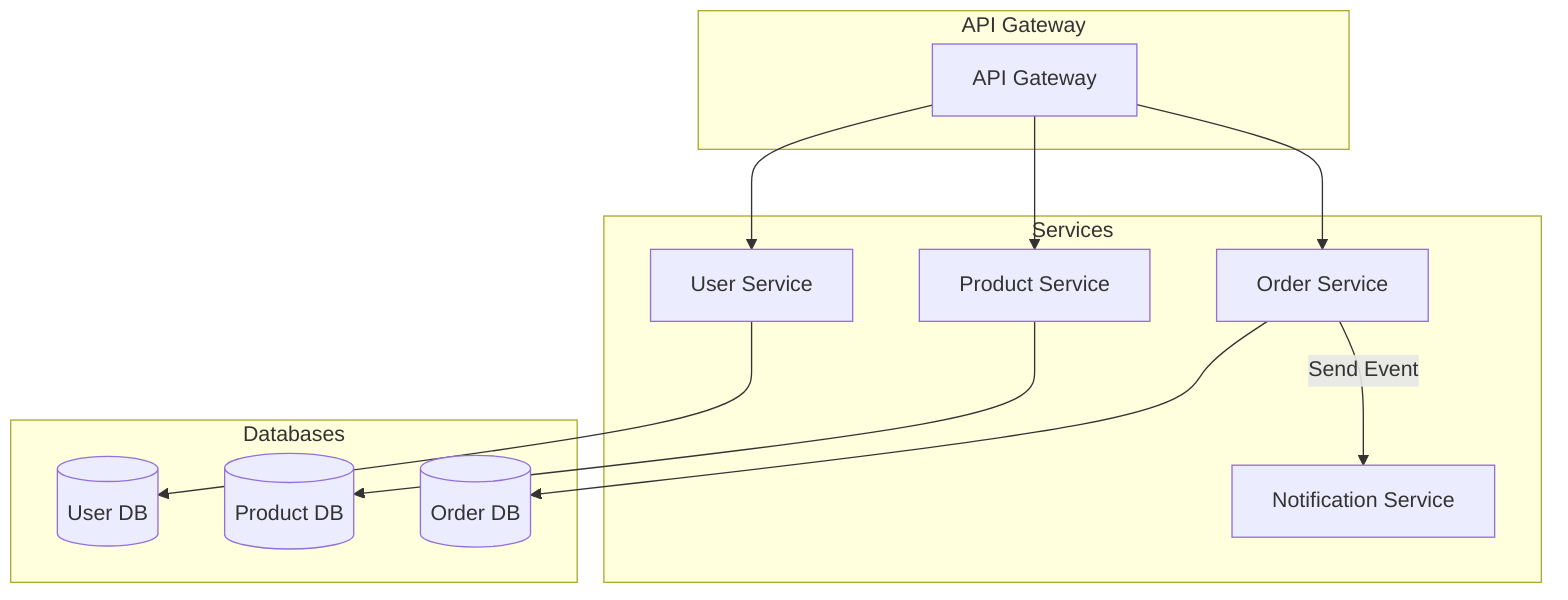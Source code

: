 graph TD
  subgraph API Gateway
    GATEWAY[API Gateway]
  end

  subgraph Services
    USER[User Service]
    PRODUCT[Product Service]
    ORDER[Order Service]
    NOTI[Notification Service]
  end

  subgraph Databases
    USERDB[(User DB)]
    PRODUCTDB[(Product DB)]
    ORDERDB[(Order DB)]
  end

  GATEWAY --> USER
  GATEWAY --> PRODUCT
  GATEWAY --> ORDER

  USER --> USERDB
  PRODUCT --> PRODUCTDB
  ORDER --> ORDERDB

  ORDER -->|Send Event| NOTI